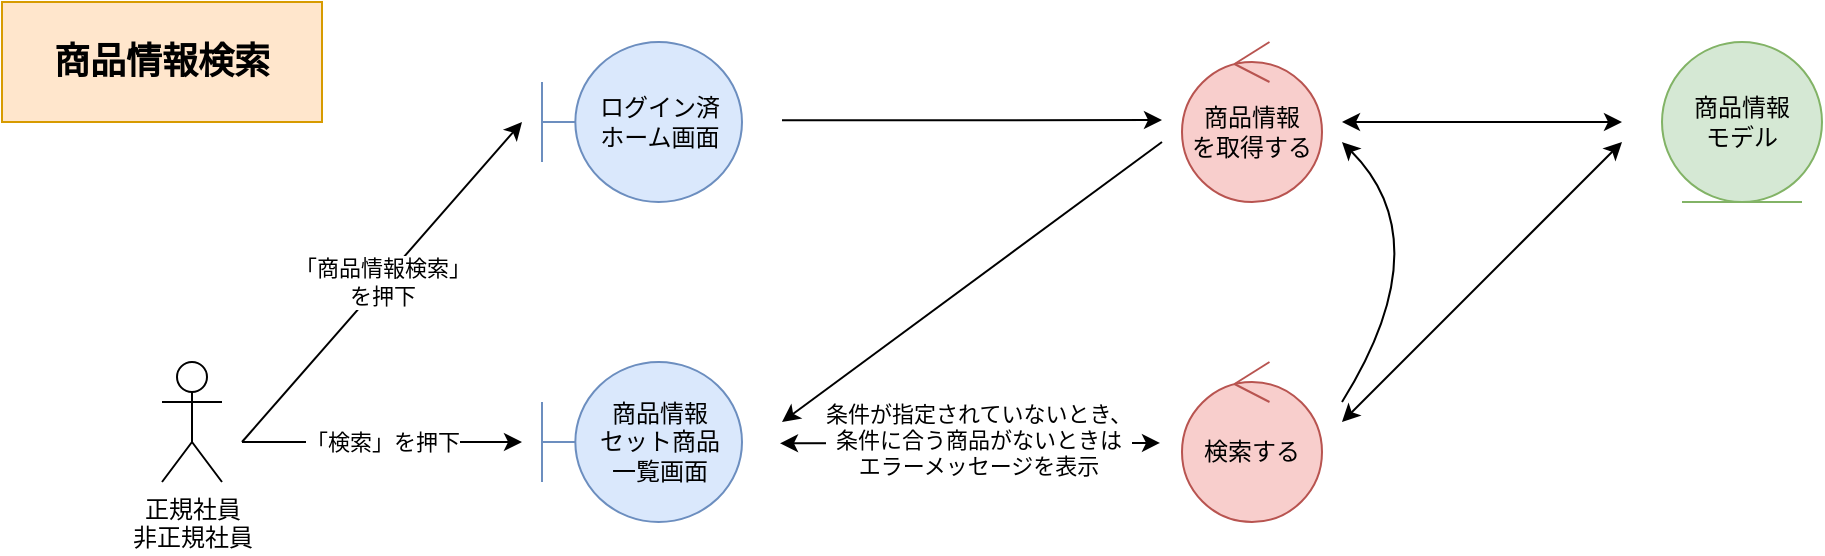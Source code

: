<mxfile pages="3">
    <diagram id="em1b6fMsbLagTfWiKfip" name="*商品情報検索">
        <mxGraphModel dx="1428" dy="459" grid="0" gridSize="10" guides="1" tooltips="1" connect="1" arrows="1" fold="1" page="0" pageScale="1" pageWidth="827" pageHeight="1169" math="0" shadow="0">
            <root>
                <mxCell id="d4U6wp0cc1fB_iKBPiok-0"/>
                <mxCell id="d4U6wp0cc1fB_iKBPiok-1" parent="d4U6wp0cc1fB_iKBPiok-0"/>
                <mxCell id="0" value="正規社員&lt;br&gt;非正規社員" style="shape=umlActor;verticalLabelPosition=bottom;verticalAlign=top;html=1;" parent="d4U6wp0cc1fB_iKBPiok-1" vertex="1">
                    <mxGeometry x="-70" y="280" width="30" height="60" as="geometry"/>
                </mxCell>
                <mxCell id="1" value="ログイン済&lt;br&gt;ホーム画面" style="shape=umlBoundary;whiteSpace=wrap;html=1;fillColor=#dae8fc;strokeColor=#6c8ebf;" parent="d4U6wp0cc1fB_iKBPiok-1" vertex="1">
                    <mxGeometry x="120" y="120" width="100" height="80" as="geometry"/>
                </mxCell>
                <mxCell id="2" value="商品情報&lt;br&gt;セット商品&lt;br&gt;一覧画面" style="shape=umlBoundary;whiteSpace=wrap;html=1;fillColor=#dae8fc;strokeColor=#6c8ebf;" parent="d4U6wp0cc1fB_iKBPiok-1" vertex="1">
                    <mxGeometry x="120" y="280" width="100" height="80" as="geometry"/>
                </mxCell>
                <mxCell id="3" value="商品情報&lt;br&gt;を取得する" style="ellipse;shape=umlControl;whiteSpace=wrap;html=1;fillColor=#f8cecc;strokeColor=#b85450;" parent="d4U6wp0cc1fB_iKBPiok-1" vertex="1">
                    <mxGeometry x="440" y="120" width="70" height="80" as="geometry"/>
                </mxCell>
                <mxCell id="4" value="商品情報&lt;br&gt;モデル" style="ellipse;shape=umlEntity;whiteSpace=wrap;html=1;fillColor=#d5e8d4;strokeColor=#82b366;" parent="d4U6wp0cc1fB_iKBPiok-1" vertex="1">
                    <mxGeometry x="680" y="120" width="80" height="80" as="geometry"/>
                </mxCell>
                <mxCell id="5" value="" style="endArrow=classic;html=1;rounded=0;" parent="d4U6wp0cc1fB_iKBPiok-1" edge="1">
                    <mxGeometry width="50" height="50" relative="1" as="geometry">
                        <mxPoint x="240" y="159.17" as="sourcePoint"/>
                        <mxPoint x="430" y="159.0" as="targetPoint"/>
                    </mxGeometry>
                </mxCell>
                <mxCell id="6" value="" style="endArrow=classic;html=1;rounded=0;" parent="d4U6wp0cc1fB_iKBPiok-1" edge="1">
                    <mxGeometry width="50" height="50" relative="1" as="geometry">
                        <mxPoint x="-30.0" y="320.0" as="sourcePoint"/>
                        <mxPoint x="110" y="160.0" as="targetPoint"/>
                    </mxGeometry>
                </mxCell>
                <mxCell id="7" value="「商品情報検索」&lt;br&gt;を押下" style="edgeLabel;html=1;align=center;verticalAlign=middle;resizable=0;points=[];" parent="6" vertex="1" connectable="0">
                    <mxGeometry x="0.232" y="1" relative="1" as="geometry">
                        <mxPoint x="-16" y="19" as="offset"/>
                    </mxGeometry>
                </mxCell>
                <mxCell id="8" value="" style="endArrow=classic;html=1;rounded=0;" parent="d4U6wp0cc1fB_iKBPiok-1" edge="1">
                    <mxGeometry width="50" height="50" relative="1" as="geometry">
                        <mxPoint x="-30.0" y="320.0" as="sourcePoint"/>
                        <mxPoint x="110" y="320" as="targetPoint"/>
                    </mxGeometry>
                </mxCell>
                <mxCell id="9" value="「検索」を押下" style="edgeLabel;html=1;align=center;verticalAlign=middle;resizable=0;points=[];" parent="8" vertex="1" connectable="0">
                    <mxGeometry x="-0.262" y="1" relative="1" as="geometry">
                        <mxPoint x="18" y="1" as="offset"/>
                    </mxGeometry>
                </mxCell>
                <mxCell id="10" value="" style="endArrow=classic;html=1;rounded=0;startArrow=classic;startFill=1;" parent="d4U6wp0cc1fB_iKBPiok-1" edge="1">
                    <mxGeometry width="50" height="50" relative="1" as="geometry">
                        <mxPoint x="520" y="160.0" as="sourcePoint"/>
                        <mxPoint x="660" y="160" as="targetPoint"/>
                    </mxGeometry>
                </mxCell>
                <mxCell id="11" value="" style="endArrow=classic;html=1;rounded=0;startArrow=none;startFill=0;endFill=1;" parent="d4U6wp0cc1fB_iKBPiok-1" edge="1">
                    <mxGeometry width="50" height="50" relative="1" as="geometry">
                        <mxPoint x="430" y="170.0" as="sourcePoint"/>
                        <mxPoint x="240" y="310" as="targetPoint"/>
                    </mxGeometry>
                </mxCell>
                <mxCell id="12" value="検索する" style="ellipse;shape=umlControl;whiteSpace=wrap;html=1;fillColor=#f8cecc;strokeColor=#b85450;" parent="d4U6wp0cc1fB_iKBPiok-1" vertex="1">
                    <mxGeometry x="440" y="280" width="70" height="80" as="geometry"/>
                </mxCell>
                <mxCell id="13" value="" style="endArrow=classic;html=1;rounded=0;startArrow=classic;startFill=1;labelBackgroundColor=default;fontColor=default;" parent="d4U6wp0cc1fB_iKBPiok-1" edge="1">
                    <mxGeometry width="50" height="50" relative="1" as="geometry">
                        <mxPoint x="239" y="320.64" as="sourcePoint"/>
                        <mxPoint x="429.0" y="320.47" as="targetPoint"/>
                    </mxGeometry>
                </mxCell>
                <mxCell id="14" value="条件が指定されていないとき、&lt;br&gt;条件に合う商品がないときは&lt;br&gt;エラーメッセージを表示" style="edgeLabel;html=1;align=center;verticalAlign=middle;resizable=0;points=[];fontColor=default;labelBackgroundColor=#FFFFFF;" parent="13" vertex="1" connectable="0">
                    <mxGeometry x="0.291" y="-2" relative="1" as="geometry">
                        <mxPoint x="-24" y="-4" as="offset"/>
                    </mxGeometry>
                </mxCell>
                <mxCell id="15" value="" style="endArrow=classic;html=1;rounded=0;startArrow=classic;startFill=1;labelBackgroundColor=default;fontColor=default;" parent="d4U6wp0cc1fB_iKBPiok-1" edge="1">
                    <mxGeometry width="50" height="50" relative="1" as="geometry">
                        <mxPoint x="520" y="310" as="sourcePoint"/>
                        <mxPoint x="660" y="170" as="targetPoint"/>
                    </mxGeometry>
                </mxCell>
                <mxCell id="16" value="商品情報検索" style="rounded=0;whiteSpace=wrap;html=1;fillColor=#ffe6cc;strokeColor=#d79b00;fontStyle=1;fontSize=18;" parent="d4U6wp0cc1fB_iKBPiok-1" vertex="1">
                    <mxGeometry x="-150" y="100" width="160" height="60" as="geometry"/>
                </mxCell>
                <mxCell id="17" value="" style="curved=1;endArrow=classic;html=1;rounded=0;labelBackgroundColor=default;fontColor=default;" parent="d4U6wp0cc1fB_iKBPiok-1" edge="1">
                    <mxGeometry width="50" height="50" relative="1" as="geometry">
                        <mxPoint x="520" y="300" as="sourcePoint"/>
                        <mxPoint x="520" y="170" as="targetPoint"/>
                        <Array as="points">
                            <mxPoint x="570" y="220"/>
                        </Array>
                    </mxGeometry>
                </mxCell>
            </root>
        </mxGraphModel>
    </diagram>
    <diagram id="5Pz3x9tau8wW2VPo6GqX" name="*ボトルネック判定">
        <mxGraphModel dx="1428" dy="459" grid="0" gridSize="10" guides="1" tooltips="1" connect="1" arrows="1" fold="1" page="0" pageScale="1" pageWidth="827" pageHeight="1169" math="0" shadow="0">
            <root>
                <mxCell id="mzyuVujSkgFNetJPbpG6-0"/>
                <mxCell id="mzyuVujSkgFNetJPbpG6-1" parent="mzyuVujSkgFNetJPbpG6-0"/>
                <mxCell id="MNrgjv-gWLWsw_UQSgPj-0" value="正規社員&lt;br&gt;非正規社員" style="shape=umlActor;verticalLabelPosition=bottom;verticalAlign=top;html=1;" parent="mzyuVujSkgFNetJPbpG6-1" vertex="1">
                    <mxGeometry x="-70" y="280" width="30" height="60" as="geometry"/>
                </mxCell>
                <mxCell id="MNrgjv-gWLWsw_UQSgPj-1" value="ログイン済&lt;br&gt;ホーム画面" style="shape=umlBoundary;whiteSpace=wrap;html=1;fillColor=#dae8fc;strokeColor=#6c8ebf;" parent="mzyuVujSkgFNetJPbpG6-1" vertex="1">
                    <mxGeometry x="120" y="120" width="100" height="80" as="geometry"/>
                </mxCell>
                <mxCell id="MNrgjv-gWLWsw_UQSgPj-2" value="商品情報&lt;br&gt;を取得する" style="ellipse;shape=umlControl;whiteSpace=wrap;html=1;fillColor=#f8cecc;strokeColor=#b85450;" parent="mzyuVujSkgFNetJPbpG6-1" vertex="1">
                    <mxGeometry x="440" y="120" width="70" height="80" as="geometry"/>
                </mxCell>
                <mxCell id="MNrgjv-gWLWsw_UQSgPj-3" value="ボトルネック&lt;br&gt;モデル" style="ellipse;shape=umlEntity;whiteSpace=wrap;html=1;fillColor=#d5e8d4;strokeColor=#82b366;" parent="mzyuVujSkgFNetJPbpG6-1" vertex="1">
                    <mxGeometry x="680" y="120" width="80" height="80" as="geometry"/>
                </mxCell>
                <mxCell id="MNrgjv-gWLWsw_UQSgPj-4" value="" style="endArrow=classic;html=1;rounded=0;" parent="mzyuVujSkgFNetJPbpG6-1" edge="1">
                    <mxGeometry width="50" height="50" relative="1" as="geometry">
                        <mxPoint x="240" y="159.17" as="sourcePoint"/>
                        <mxPoint x="430" y="159.0" as="targetPoint"/>
                    </mxGeometry>
                </mxCell>
                <mxCell id="MNrgjv-gWLWsw_UQSgPj-5" value="" style="endArrow=classic;html=1;rounded=0;labelBackgroundColor=default;fontColor=default;" parent="mzyuVujSkgFNetJPbpG6-1" edge="1">
                    <mxGeometry width="50" height="50" relative="1" as="geometry">
                        <mxPoint x="-30" y="320.0" as="sourcePoint"/>
                        <mxPoint x="110" y="160.0" as="targetPoint"/>
                    </mxGeometry>
                </mxCell>
                <mxCell id="MNrgjv-gWLWsw_UQSgPj-6" value="「商品情報検索」&lt;br&gt;を押下" style="edgeLabel;html=1;align=center;verticalAlign=middle;resizable=0;points=[];fontColor=default;labelBackgroundColor=default;" parent="MNrgjv-gWLWsw_UQSgPj-5" vertex="1" connectable="0">
                    <mxGeometry x="0.14" relative="1" as="geometry">
                        <mxPoint x="-10" y="11" as="offset"/>
                    </mxGeometry>
                </mxCell>
                <mxCell id="MNrgjv-gWLWsw_UQSgPj-7" value="" style="endArrow=classic;html=1;rounded=0;labelBackgroundColor=default;fontColor=default;" parent="mzyuVujSkgFNetJPbpG6-1" edge="1">
                    <mxGeometry width="50" height="50" relative="1" as="geometry">
                        <mxPoint x="-30" y="320.0" as="sourcePoint"/>
                        <mxPoint x="110" y="320" as="targetPoint"/>
                    </mxGeometry>
                </mxCell>
                <mxCell id="MNrgjv-gWLWsw_UQSgPj-8" value="「ボトルネック」を選択&lt;br&gt;条件を指定し&lt;br&gt;「検索」を押下" style="edgeLabel;html=1;align=center;verticalAlign=middle;resizable=0;points=[];fontColor=default;labelBackgroundColor=#ffffff;" parent="MNrgjv-gWLWsw_UQSgPj-7" vertex="1" connectable="0">
                    <mxGeometry x="0.243" y="-2" relative="1" as="geometry">
                        <mxPoint x="-17" y="4" as="offset"/>
                    </mxGeometry>
                </mxCell>
                <mxCell id="MNrgjv-gWLWsw_UQSgPj-9" value="" style="endArrow=classic;html=1;rounded=0;startArrow=classic;startFill=1;" parent="mzyuVujSkgFNetJPbpG6-1" edge="1">
                    <mxGeometry width="50" height="50" relative="1" as="geometry">
                        <mxPoint x="520" y="160.0" as="sourcePoint"/>
                        <mxPoint x="660" y="160.0" as="targetPoint"/>
                    </mxGeometry>
                </mxCell>
                <mxCell id="MNrgjv-gWLWsw_UQSgPj-10" value="検索画面" style="shape=umlBoundary;whiteSpace=wrap;html=1;fillColor=#dae8fc;strokeColor=#6c8ebf;" parent="mzyuVujSkgFNetJPbpG6-1" vertex="1">
                    <mxGeometry x="120" y="280" width="100" height="80" as="geometry"/>
                </mxCell>
                <mxCell id="MNrgjv-gWLWsw_UQSgPj-11" value="検索する" style="ellipse;shape=umlControl;whiteSpace=wrap;html=1;fillColor=#f8cecc;strokeColor=#b85450;" parent="mzyuVujSkgFNetJPbpG6-1" vertex="1">
                    <mxGeometry x="440" y="280" width="70" height="80" as="geometry"/>
                </mxCell>
                <mxCell id="MNrgjv-gWLWsw_UQSgPj-12" value="" style="endArrow=classic;html=1;rounded=0;" parent="mzyuVujSkgFNetJPbpG6-1" edge="1">
                    <mxGeometry width="50" height="50" relative="1" as="geometry">
                        <mxPoint x="430" y="169.0" as="sourcePoint"/>
                        <mxPoint x="240" y="310" as="targetPoint"/>
                    </mxGeometry>
                </mxCell>
                <mxCell id="MNrgjv-gWLWsw_UQSgPj-13" value="" style="endArrow=classic;html=1;rounded=0;startArrow=classic;startFill=1;labelBackgroundColor=default;fontColor=default;" parent="mzyuVujSkgFNetJPbpG6-1" edge="1">
                    <mxGeometry width="50" height="50" relative="1" as="geometry">
                        <mxPoint x="240" y="319.58" as="sourcePoint"/>
                        <mxPoint x="430" y="319.41" as="targetPoint"/>
                    </mxGeometry>
                </mxCell>
                <mxCell id="MNrgjv-gWLWsw_UQSgPj-14" value="条件が指定されていないときは&lt;br&gt;エラーメッセージを表示" style="edgeLabel;html=1;align=center;verticalAlign=middle;resizable=0;points=[];fontColor=default;labelBackgroundColor=#ffffff;" parent="MNrgjv-gWLWsw_UQSgPj-13" vertex="1" connectable="0">
                    <mxGeometry x="0.232" y="-1" relative="1" as="geometry">
                        <mxPoint x="-17" as="offset"/>
                    </mxGeometry>
                </mxCell>
                <mxCell id="MNrgjv-gWLWsw_UQSgPj-15" value="" style="endArrow=classic;html=1;rounded=0;startArrow=classic;startFill=1;labelBackgroundColor=default;fontColor=default;" parent="mzyuVujSkgFNetJPbpG6-1" edge="1">
                    <mxGeometry width="50" height="50" relative="1" as="geometry">
                        <mxPoint x="520" y="320" as="sourcePoint"/>
                        <mxPoint x="660" y="170.0" as="targetPoint"/>
                    </mxGeometry>
                </mxCell>
                <mxCell id="MNrgjv-gWLWsw_UQSgPj-16" value="ボトルネック判定" style="rounded=0;whiteSpace=wrap;html=1;fillColor=#ffe6cc;strokeColor=#d79b00;fontStyle=1;fontSize=18;" parent="mzyuVujSkgFNetJPbpG6-1" vertex="1">
                    <mxGeometry x="-150" y="100" width="160" height="60" as="geometry"/>
                </mxCell>
                <mxCell id="MNrgjv-gWLWsw_UQSgPj-17" value="" style="curved=1;endArrow=classic;html=1;rounded=0;labelBackgroundColor=default;fontColor=default;" parent="mzyuVujSkgFNetJPbpG6-1" edge="1">
                    <mxGeometry width="50" height="50" relative="1" as="geometry">
                        <mxPoint x="520" y="300.0" as="sourcePoint"/>
                        <mxPoint x="520" y="170.0" as="targetPoint"/>
                        <Array as="points">
                            <mxPoint x="570" y="220"/>
                        </Array>
                    </mxGeometry>
                </mxCell>
            </root>
        </mxGraphModel>
    </diagram>
    <diagram id="ESTtlpsgeIXyWqRHIMmx" name="*ベンチマーク検索">
        <mxGraphModel dx="1428" dy="459" grid="0" gridSize="10" guides="1" tooltips="1" connect="1" arrows="1" fold="1" page="0" pageScale="1" pageWidth="827" pageHeight="1169" math="0" shadow="0">
            <root>
                <mxCell id="nSvWwGeYQzesH8xxH-ef-0"/>
                <mxCell id="nSvWwGeYQzesH8xxH-ef-1" parent="nSvWwGeYQzesH8xxH-ef-0"/>
                <mxCell id="PKaqCkKwlo9RgHHq3Zaf-0" value="正規社員&lt;br&gt;非正規社員" style="shape=umlActor;verticalLabelPosition=bottom;verticalAlign=top;html=1;" parent="nSvWwGeYQzesH8xxH-ef-1" vertex="1">
                    <mxGeometry x="-70" y="280" width="30" height="60" as="geometry"/>
                </mxCell>
                <mxCell id="PKaqCkKwlo9RgHHq3Zaf-1" value="ログイン済&lt;br&gt;ホーム画面" style="shape=umlBoundary;whiteSpace=wrap;html=1;fillColor=#dae8fc;strokeColor=#6c8ebf;" parent="nSvWwGeYQzesH8xxH-ef-1" vertex="1">
                    <mxGeometry x="120" y="120" width="100" height="80" as="geometry"/>
                </mxCell>
                <mxCell id="PKaqCkKwlo9RgHHq3Zaf-2" value="検索画面" style="shape=umlBoundary;whiteSpace=wrap;html=1;fillColor=#dae8fc;strokeColor=#6c8ebf;" parent="nSvWwGeYQzesH8xxH-ef-1" vertex="1">
                    <mxGeometry x="120" y="280" width="100" height="80" as="geometry"/>
                </mxCell>
                <mxCell id="PKaqCkKwlo9RgHHq3Zaf-3" value="商品情報&lt;br&gt;を取得する" style="ellipse;shape=umlControl;whiteSpace=wrap;html=1;fillColor=#f8cecc;strokeColor=#b85450;" parent="nSvWwGeYQzesH8xxH-ef-1" vertex="1">
                    <mxGeometry x="440" y="120" width="70" height="80" as="geometry"/>
                </mxCell>
                <mxCell id="PKaqCkKwlo9RgHHq3Zaf-4" value="CPUベンチマークモデル&lt;span style=&quot;color: rgba(0 , 0 , 0 , 0) ; font-family: monospace ; font-size: 0px&quot;&gt;%3CmxGraphModel%3E%3Croot%3E%3CmxCell%20id%3D%220%22%2F%3E%3CmxCell%20id%3D%221%22%20parent%3D%220%22%2F%3E%3CmxCell%20id%3D%222%22%20value%3D%22%E3%82%BB%E3%83%83%E3%83%88%E5%95%86%E5%93%81%26lt%3Bbr%26gt%3B%E3%83%A2%E3%83%87%E3%83%AB%22%20style%3D%22ellipse%3Bshape%3DumlEntity%3BwhiteSpace%3Dwrap%3Bhtml%3D1%3BfillColor%3D%23d5e8d4%3BstrokeColor%3D%2382b366%3B%22%20vertex%3D%221%22%20parent%3D%221%22%3E%3CmxGeometry%20x%3D%22720%22%20y%3D%22307%22%20width%3D%2280%22%20height%3D%2280%22%20as%3D%22geometry%22%2F%3E%3C%2FmxCell%3E%3CmxCell%20id%3D%223%22%20value%3D%22%22%20style%3D%22endArrow%3Dclassic%3Bhtml%3D1%3Brounded%3D0%3BstartArrow%3Dclassic%3BstartFill%3D1%3B%22%20edge%3D%221%22%20parent%3D%221%22%3E%3CmxGeometry%20width%3D%2250%22%20height%3D%2250%22%20relative%3D%221%22%20as%3D%22geometry%22%3E%3CmxPoint%20x%3D%22520%22%20y%3D%22160%22%20as%3D%22sourcePoint%22%2F%3E%3CmxPoint%20x%3D%22710%22%20y%3D%22344%22%20as%3D%22targetPoint%22%2F%3E%3C%2FmxGeometry%3E%3C%2FmxCell%3E%3CmxCell%20id%3D%224%22%20value%3D%22%E3%82%BB%E3%83%83%E3%83%88%E5%95%86%E5%93%81%E6%83%85%E5%A0%B1%26lt%3Bbr%26gt%3B%E3%82%92%E7%99%BB%E9%8C%B2%22%20style%3D%22edgeLabel%3Bhtml%3D1%3Balign%3Dcenter%3BverticalAlign%3Dmiddle%3Bresizable%3D0%3Bpoints%3D%5B%5D%3BfontColor%3Ddefault%3BlabelBackgroundColor%3Ddefault%3B%22%20vertex%3D%221%22%20connectable%3D%220%22%20parent%3D%221%22%3E%3CmxGeometry%20x%3D%22654.892%22%20y%3D%22392.618%22%20as%3D%22geometry%22%2F%3E%3C%2FmxCell%3E%3CmxCell%20id%3D%225%22%20value%3D%22%E5%95%86%E5%93%81%E6%83%85%E5%A0%B1%26lt%3Bbr%26gt%3B%E3%83%A2%E3%83%87%E3%83%AB%22%20style%3D%22ellipse%3Bshape%3DumlEntity%3BwhiteSpace%3Dwrap%3Bhtml%3D1%3BfillColor%3D%23d5e8d4%3BstrokeColor%3D%2382b366%3B%22%20vertex%3D%221%22%20parent%3D%221%22%3E%3CmxGeometry%20x%3D%22720%22%20y%3D%22103%22%20width%3D%2280%22%20height%3D%2280%22%20as%3D%22geometry%22%2F%3E%3C%2FmxCell%3E%3CmxCell%20id%3D%226%22%20value%3D%22%E5%BA%97%E8%88%97%E6%83%85%E5%A0%B1%26lt%3Bbr%26gt%3B%E3%83%A2%E3%83%87%E3%83%AB%22%20style%3D%22ellipse%3Bshape%3DumlEntity%3BwhiteSpace%3Dwrap%3Bhtml%3D1%3BfillColor%3D%23d5e8d4%3BstrokeColor%3D%2382b366%3B%22%20vertex%3D%221%22%20parent%3D%221%22%3E%3CmxGeometry%20x%3D%22720%22%20y%3D%22205%22%20width%3D%2280%22%20height%3D%2280%22%20as%3D%22geometry%22%2F%3E%3C%2FmxCell%3E%3CmxCell%20id%3D%227%22%20value%3D%22%22%20style%3D%22endArrow%3Dclassic%3Bhtml%3D1%3Brounded%3D0%3BstartArrow%3Dclassic%3BstartFill%3D1%3B%22%20edge%3D%221%22%20parent%3D%221%22%3E%3CmxGeometry%20width%3D%2250%22%20height%3D%2250%22%20relative%3D%221%22%20as%3D%22geometry%22%3E%3CmxPoint%20x%3D%22525%22%20y%3D%22155%22%20as%3D%22sourcePoint%22%2F%3E%3CmxPoint%20x%3D%22715%22%20y%3D%22243%22%20as%3D%22targetPoint%22%2F%3E%3C%2FmxGeometry%3E%3C%2FmxCell%3E%3CmxCell%20id%3D%228%22%20value%3D%22%22%20style%3D%22endArrow%3Dclassic%3Bhtml%3D1%3Brounded%3D0%3BstartArrow%3Dclassic%3BstartFill%3D1%3B%22%20edge%3D%221%22%20parent%3D%221%22%3E%3CmxGeometry%20width%3D%2250%22%20height%3D%2250%22%20relative%3D%221%22%20as%3D%22geometry%22%3E%3CmxPoint%20x%3D%22526%22%20y%3D%22150%22%20as%3D%22sourcePoint%22%2F%3E%3CmxPoint%20x%3D%22716%22%20y%3D%22150%22%20as%3D%22targetPoint%22%2F%3E%3C%2FmxGeometry%3E%3C%2FmxCell%3E%3C%2Froot%3E%3C%2FmxGraphModel%3E&lt;/span&gt;" style="ellipse;shape=umlEntity;whiteSpace=wrap;html=1;fillColor=#d5e8d4;strokeColor=#82b366;" parent="nSvWwGeYQzesH8xxH-ef-1" vertex="1">
                    <mxGeometry x="680" y="120" width="80" height="80" as="geometry"/>
                </mxCell>
                <mxCell id="PKaqCkKwlo9RgHHq3Zaf-5" value="" style="endArrow=classic;html=1;rounded=0;" parent="nSvWwGeYQzesH8xxH-ef-1" edge="1">
                    <mxGeometry width="50" height="50" relative="1" as="geometry">
                        <mxPoint x="240" y="159.17" as="sourcePoint"/>
                        <mxPoint x="430" y="159.0" as="targetPoint"/>
                    </mxGeometry>
                </mxCell>
                <mxCell id="PKaqCkKwlo9RgHHq3Zaf-6" value="" style="endArrow=classic;html=1;rounded=0;" parent="nSvWwGeYQzesH8xxH-ef-1" edge="1">
                    <mxGeometry width="50" height="50" relative="1" as="geometry">
                        <mxPoint x="-30" y="320.0" as="sourcePoint"/>
                        <mxPoint x="110" y="160.0" as="targetPoint"/>
                    </mxGeometry>
                </mxCell>
                <mxCell id="PKaqCkKwlo9RgHHq3Zaf-7" value="「商品情報検索」&lt;br&gt;を押下" style="edgeLabel;html=1;align=center;verticalAlign=middle;resizable=0;points=[];fontColor=default;" parent="PKaqCkKwlo9RgHHq3Zaf-6" vertex="1" connectable="0">
                    <mxGeometry x="0.18" y="-1" relative="1" as="geometry">
                        <mxPoint y="-1" as="offset"/>
                    </mxGeometry>
                </mxCell>
                <mxCell id="PKaqCkKwlo9RgHHq3Zaf-8" value="" style="endArrow=classic;html=1;rounded=0;" parent="nSvWwGeYQzesH8xxH-ef-1" edge="1">
                    <mxGeometry width="50" height="50" relative="1" as="geometry">
                        <mxPoint x="-30" y="320.0" as="sourcePoint"/>
                        <mxPoint x="110" y="320" as="targetPoint"/>
                    </mxGeometry>
                </mxCell>
                <mxCell id="PKaqCkKwlo9RgHHq3Zaf-9" value="「ベンチマーク」を押下&lt;br&gt;条件を指定&lt;br&gt;「検索」を押下" style="edgeLabel;html=1;align=center;verticalAlign=middle;resizable=0;points=[];fontColor=default;" parent="PKaqCkKwlo9RgHHq3Zaf-8" vertex="1" connectable="0">
                    <mxGeometry x="0.2" relative="1" as="geometry">
                        <mxPoint x="-17" y="25" as="offset"/>
                    </mxGeometry>
                </mxCell>
                <mxCell id="PKaqCkKwlo9RgHHq3Zaf-10" value="" style="endArrow=classic;html=1;rounded=0;startArrow=classic;startFill=1;" parent="nSvWwGeYQzesH8xxH-ef-1" edge="1">
                    <mxGeometry width="50" height="50" relative="1" as="geometry">
                        <mxPoint x="520" y="160.0" as="sourcePoint"/>
                        <mxPoint x="660.0" y="160.0" as="targetPoint"/>
                    </mxGeometry>
                </mxCell>
                <mxCell id="PKaqCkKwlo9RgHHq3Zaf-11" value="" style="endArrow=classic;html=1;rounded=0;startArrow=none;startFill=0;endFill=1;" parent="nSvWwGeYQzesH8xxH-ef-1" edge="1">
                    <mxGeometry width="50" height="50" relative="1" as="geometry">
                        <mxPoint x="430" y="170.0" as="sourcePoint"/>
                        <mxPoint x="240" y="310" as="targetPoint"/>
                    </mxGeometry>
                </mxCell>
                <mxCell id="PKaqCkKwlo9RgHHq3Zaf-12" value="" style="endArrow=classic;html=1;rounded=0;startArrow=classic;startFill=1;" parent="nSvWwGeYQzesH8xxH-ef-1" edge="1">
                    <mxGeometry width="50" height="50" relative="1" as="geometry">
                        <mxPoint x="240" y="319.34" as="sourcePoint"/>
                        <mxPoint x="430" y="319.17" as="targetPoint"/>
                    </mxGeometry>
                </mxCell>
                <mxCell id="PKaqCkKwlo9RgHHq3Zaf-13" value="条件が指定されていないときは&lt;br&gt;エラーメッセージを表示" style="edgeLabel;html=1;align=center;verticalAlign=middle;resizable=0;points=[];fontColor=default;" parent="PKaqCkKwlo9RgHHq3Zaf-12" vertex="1" connectable="0">
                    <mxGeometry x="-0.239" y="2" relative="1" as="geometry">
                        <mxPoint x="22" y="5" as="offset"/>
                    </mxGeometry>
                </mxCell>
                <mxCell id="PKaqCkKwlo9RgHHq3Zaf-14" value="検索する" style="ellipse;shape=umlControl;whiteSpace=wrap;html=1;fillColor=#f8cecc;strokeColor=#b85450;" parent="nSvWwGeYQzesH8xxH-ef-1" vertex="1">
                    <mxGeometry x="440" y="280" width="70" height="80" as="geometry"/>
                </mxCell>
                <mxCell id="PKaqCkKwlo9RgHHq3Zaf-15" value="" style="endArrow=classic;html=1;rounded=0;startArrow=classic;startFill=1;endFill=1;labelBackgroundColor=default;fontColor=default;" parent="nSvWwGeYQzesH8xxH-ef-1" edge="1">
                    <mxGeometry width="50" height="50" relative="1" as="geometry">
                        <mxPoint x="520" y="320" as="sourcePoint"/>
                        <mxPoint x="660" y="170.0" as="targetPoint"/>
                    </mxGeometry>
                </mxCell>
                <mxCell id="PKaqCkKwlo9RgHHq3Zaf-16" value="ベンチマーク検索" style="rounded=0;whiteSpace=wrap;html=1;fillColor=#ffe6cc;strokeColor=#d79b00;fontStyle=1;fontSize=18;" parent="nSvWwGeYQzesH8xxH-ef-1" vertex="1">
                    <mxGeometry x="-150" y="100" width="160" height="60" as="geometry"/>
                </mxCell>
                <mxCell id="PKaqCkKwlo9RgHHq3Zaf-17" value="" style="curved=1;endArrow=classic;html=1;rounded=0;labelBackgroundColor=default;fontColor=default;" parent="nSvWwGeYQzesH8xxH-ef-1" edge="1">
                    <mxGeometry width="50" height="50" relative="1" as="geometry">
                        <mxPoint x="520" y="300.0" as="sourcePoint"/>
                        <mxPoint x="520" y="170.0" as="targetPoint"/>
                        <Array as="points">
                            <mxPoint x="570" y="220"/>
                        </Array>
                    </mxGeometry>
                </mxCell>
                <mxCell id="_6YADk6TQ0WGNBARCi8L-0" value="GPUベンチマークモデル&lt;span style=&quot;color: rgba(0 , 0 , 0 , 0) ; font-family: monospace ; font-size: 0px&quot;&gt;%3CmxGraphModel%3E%3Croot%3E%3CmxCell%20id%3D%220%22%2F%3E%3CmxCell%20id%3D%221%22%20parent%3D%220%22%2F%3E%3CmxCell%20id%3D%222%22%20value%3D%22%E3%82%BB%E3%83%83%E3%83%88%E5%95%86%E5%93%81%26lt%3Bbr%26gt%3B%E3%83%A2%E3%83%87%E3%83%AB%22%20style%3D%22ellipse%3Bshape%3DumlEntity%3BwhiteSpace%3Dwrap%3Bhtml%3D1%3BfillColor%3D%23d5e8d4%3BstrokeColor%3D%2382b366%3B%22%20vertex%3D%221%22%20parent%3D%221%22%3E%3CmxGeometry%20x%3D%22720%22%20y%3D%22307%22%20width%3D%2280%22%20height%3D%2280%22%20as%3D%22geometry%22%2F%3E%3C%2FmxCell%3E%3CmxCell%20id%3D%223%22%20value%3D%22%22%20style%3D%22endArrow%3Dclassic%3Bhtml%3D1%3Brounded%3D0%3BstartArrow%3Dclassic%3BstartFill%3D1%3B%22%20edge%3D%221%22%20parent%3D%221%22%3E%3CmxGeometry%20width%3D%2250%22%20height%3D%2250%22%20relative%3D%221%22%20as%3D%22geometry%22%3E%3CmxPoint%20x%3D%22520%22%20y%3D%22160%22%20as%3D%22sourcePoint%22%2F%3E%3CmxPoint%20x%3D%22710%22%20y%3D%22344%22%20as%3D%22targetPoint%22%2F%3E%3C%2FmxGeometry%3E%3C%2FmxCell%3E%3CmxCell%20id%3D%224%22%20value%3D%22%E3%82%BB%E3%83%83%E3%83%88%E5%95%86%E5%93%81%E6%83%85%E5%A0%B1%26lt%3Bbr%26gt%3B%E3%82%92%E7%99%BB%E9%8C%B2%22%20style%3D%22edgeLabel%3Bhtml%3D1%3Balign%3Dcenter%3BverticalAlign%3Dmiddle%3Bresizable%3D0%3Bpoints%3D%5B%5D%3BfontColor%3Ddefault%3BlabelBackgroundColor%3Ddefault%3B%22%20vertex%3D%221%22%20connectable%3D%220%22%20parent%3D%221%22%3E%3CmxGeometry%20x%3D%22654.892%22%20y%3D%22392.618%22%20as%3D%22geometry%22%2F%3E%3C%2FmxCell%3E%3CmxCell%20id%3D%225%22%20value%3D%22%E5%95%86%E5%93%81%E6%83%85%E5%A0%B1%26lt%3Bbr%26gt%3B%E3%83%A2%E3%83%87%E3%83%AB%22%20style%3D%22ellipse%3Bshape%3DumlEntity%3BwhiteSpace%3Dwrap%3Bhtml%3D1%3BfillColor%3D%23d5e8d4%3BstrokeColor%3D%2382b366%3B%22%20vertex%3D%221%22%20parent%3D%221%22%3E%3CmxGeometry%20x%3D%22720%22%20y%3D%22103%22%20width%3D%2280%22%20height%3D%2280%22%20as%3D%22geometry%22%2F%3E%3C%2FmxCell%3E%3CmxCell%20id%3D%226%22%20value%3D%22%E5%BA%97%E8%88%97%E6%83%85%E5%A0%B1%26lt%3Bbr%26gt%3B%E3%83%A2%E3%83%87%E3%83%AB%22%20style%3D%22ellipse%3Bshape%3DumlEntity%3BwhiteSpace%3Dwrap%3Bhtml%3D1%3BfillColor%3D%23d5e8d4%3BstrokeColor%3D%2382b366%3B%22%20vertex%3D%221%22%20parent%3D%221%22%3E%3CmxGeometry%20x%3D%22720%22%20y%3D%22205%22%20width%3D%2280%22%20height%3D%2280%22%20as%3D%22geometry%22%2F%3E%3C%2FmxCell%3E%3CmxCell%20id%3D%227%22%20value%3D%22%22%20style%3D%22endArrow%3Dclassic%3Bhtml%3D1%3Brounded%3D0%3BstartArrow%3Dclassic%3BstartFill%3D1%3B%22%20edge%3D%221%22%20parent%3D%221%22%3E%3CmxGeometry%20width%3D%2250%22%20height%3D%2250%22%20relative%3D%221%22%20as%3D%22geometry%22%3E%3CmxPoint%20x%3D%22525%22%20y%3D%22155%22%20as%3D%22sourcePoint%22%2F%3E%3CmxPoint%20x%3D%22715%22%20y%3D%22243%22%20as%3D%22targetPoint%22%2F%3E%3C%2FmxGeometry%3E%3C%2FmxCell%3E%3CmxCell%20id%3D%228%22%20value%3D%22%22%20style%3D%22endArrow%3Dclassic%3Bhtml%3D1%3Brounded%3D0%3BstartArrow%3Dclassic%3BstartFill%3D1%3B%22%20edge%3D%221%22%20parent%3D%221%22%3E%3CmxGeometry%20width%3D%2250%22%20height%3D%2250%22%20relative%3D%221%22%20as%3D%22geometry%22%3E%3CmxPoint%20x%3D%22526%22%20y%3D%22150%22%20as%3D%22sourcePoint%22%2F%3E%3CmxPoint%20x%3D%22716%22%20y%3D%22150%22%20as%3D%22targetPoint%22%2F%3E%3C%2FmxGeometry%3E%3C%2FmxCell%3E%3C%2Froot%3E%3C%2FmxGraphModel%3E&lt;/span&gt;" style="ellipse;shape=umlEntity;whiteSpace=wrap;html=1;fillColor=#d5e8d4;strokeColor=#82b366;" vertex="1" parent="nSvWwGeYQzesH8xxH-ef-1">
                    <mxGeometry x="684" y="270" width="80" height="80" as="geometry"/>
                </mxCell>
                <mxCell id="_6YADk6TQ0WGNBARCi8L-1" value="" style="endArrow=classic;html=1;rounded=0;startArrow=classic;startFill=1;endFill=1;labelBackgroundColor=default;fontColor=default;" edge="1" parent="nSvWwGeYQzesH8xxH-ef-1">
                    <mxGeometry width="50" height="50" relative="1" as="geometry">
                        <mxPoint x="530" y="330" as="sourcePoint"/>
                        <mxPoint x="680" y="325" as="targetPoint"/>
                    </mxGeometry>
                </mxCell>
                <mxCell id="_6YADk6TQ0WGNBARCi8L-2" value="" style="endArrow=classic;html=1;rounded=0;startArrow=classic;startFill=1;jumpStyle=arc;" edge="1" parent="nSvWwGeYQzesH8xxH-ef-1">
                    <mxGeometry width="50" height="50" relative="1" as="geometry">
                        <mxPoint x="530" y="170.0" as="sourcePoint"/>
                        <mxPoint x="675" y="318" as="targetPoint"/>
                    </mxGeometry>
                </mxCell>
            </root>
        </mxGraphModel>
    </diagram>
</mxfile>